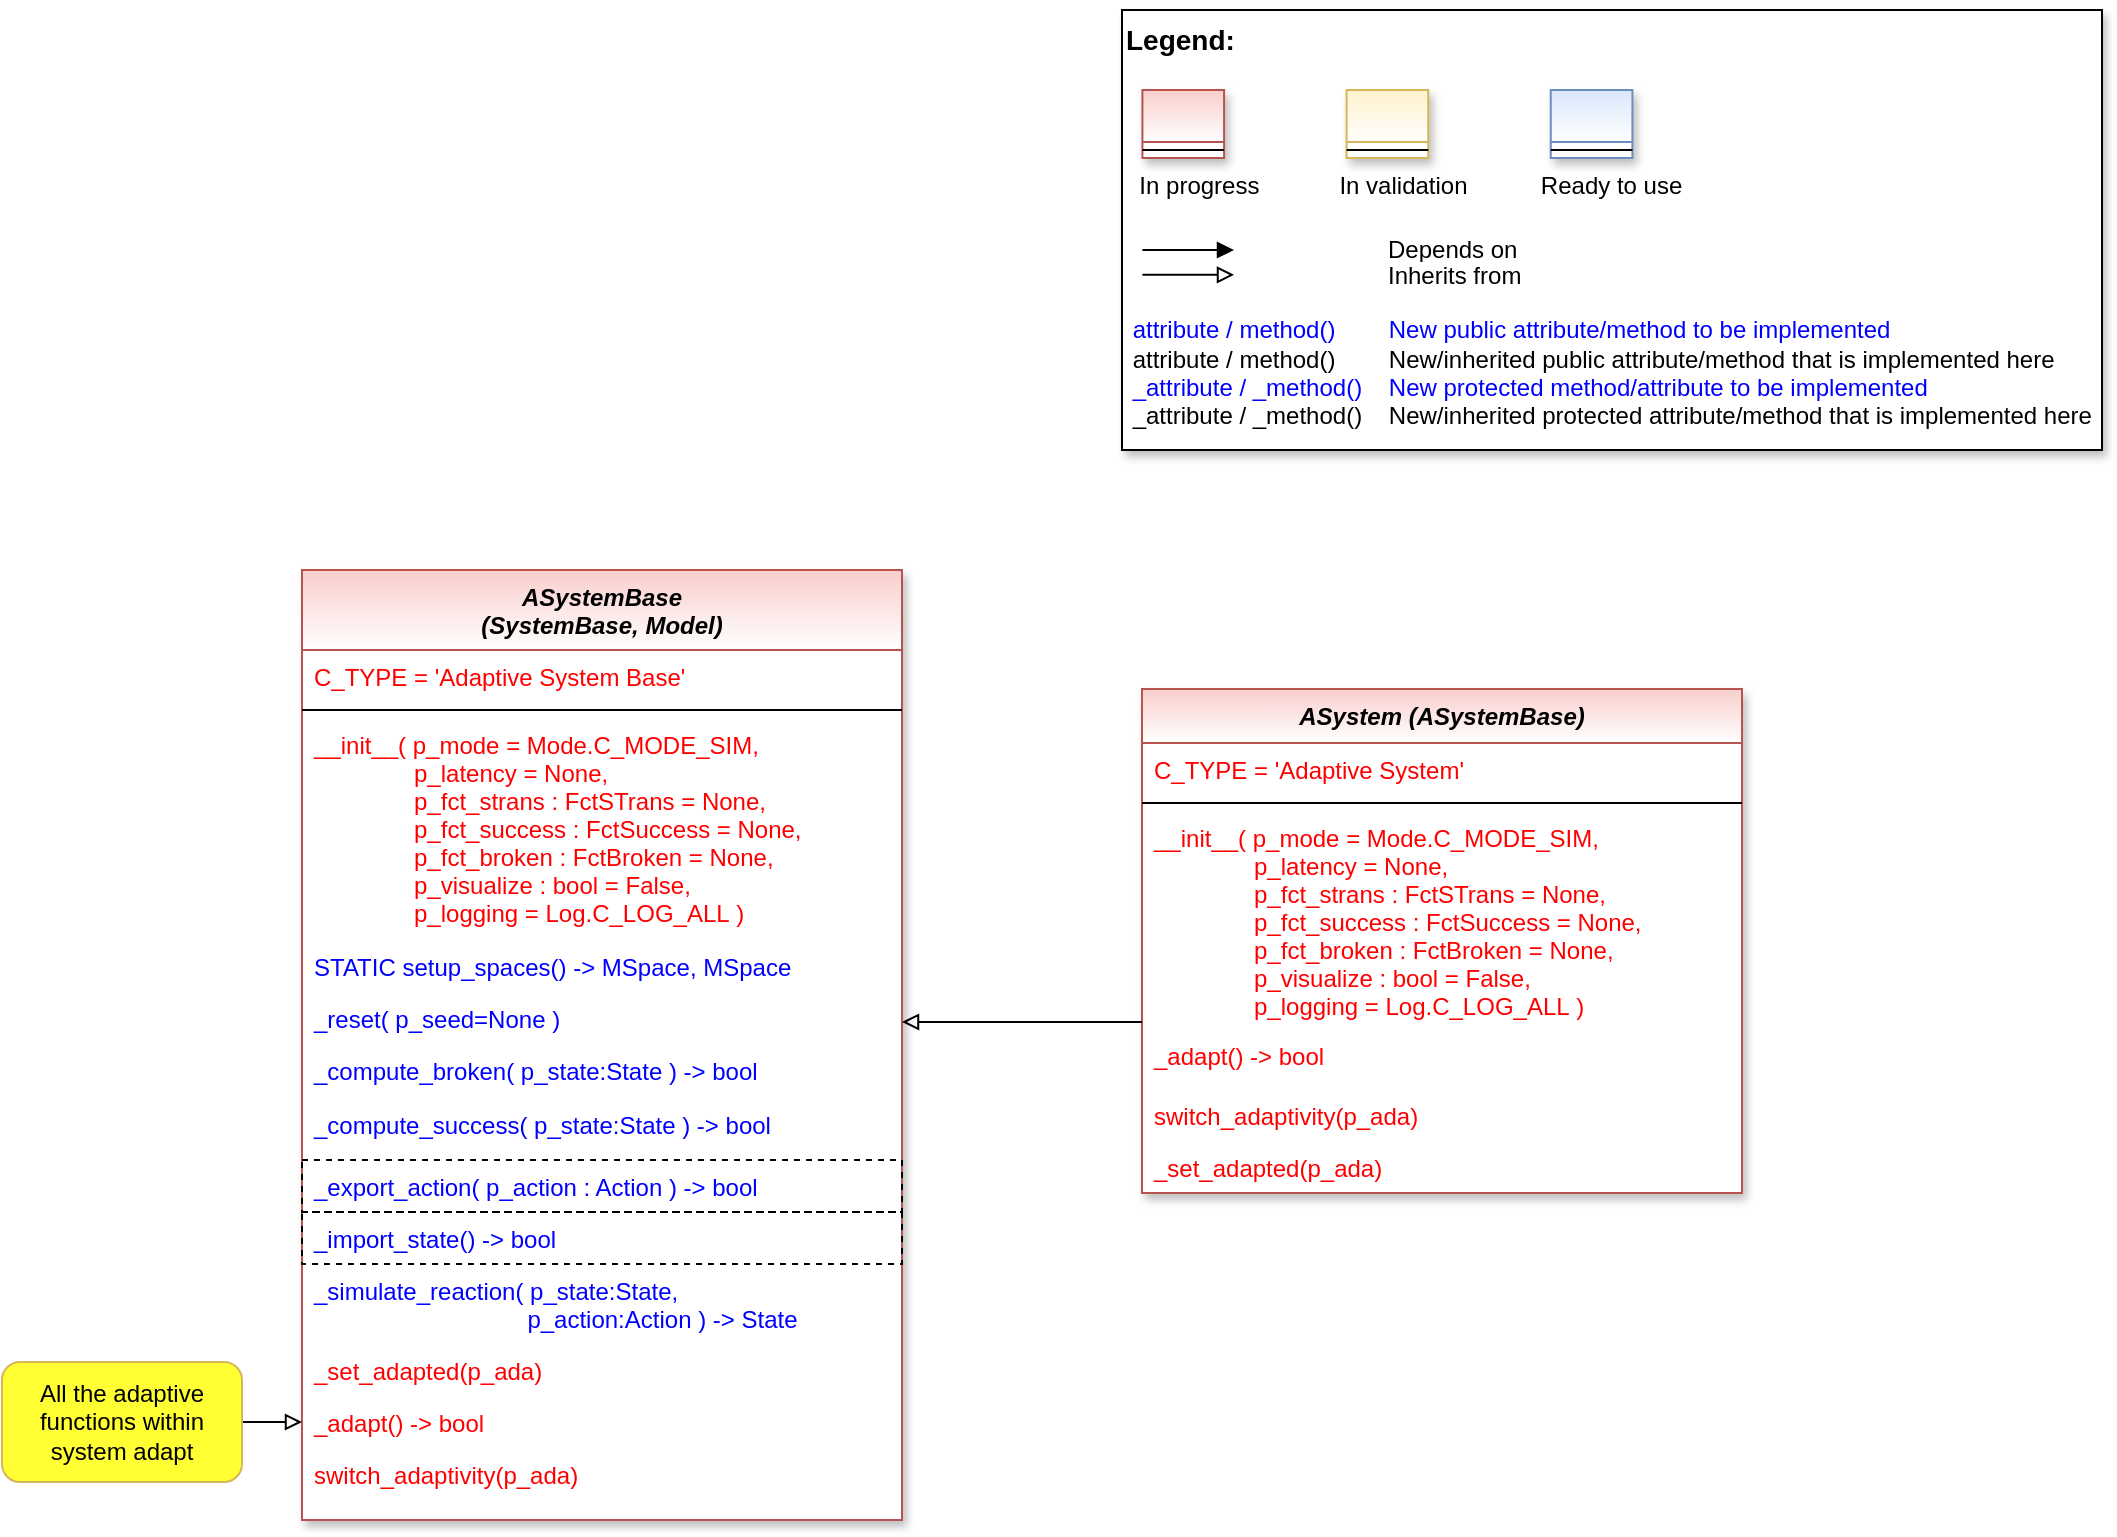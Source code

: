 <mxfile version="20.2.3" type="device"><diagram id="Zi733rjNOypD8WlfXJ94" name="Page-1"><mxGraphModel dx="1221" dy="754" grid="1" gridSize="10" guides="1" tooltips="1" connect="1" arrows="1" fold="1" page="1" pageScale="1" pageWidth="3300" pageHeight="4681" math="0" shadow="0"><root><mxCell id="0"/><mxCell id="1" parent="0"/><mxCell id="vIotVMpfO327l_Id-lQY-1" value="ASystemBase&#10;(SystemBase, Model)" style="swimlane;fontStyle=3;align=center;verticalAlign=top;childLayout=stackLayout;horizontal=1;startSize=40;horizontalStack=0;resizeParent=1;resizeLast=0;collapsible=1;marginBottom=0;rounded=0;shadow=1;strokeWidth=1;fillColor=#f8cecc;strokeColor=#b85450;swimlaneFillColor=#ffffff;gradientColor=#FFFFFF;" vertex="1" parent="1"><mxGeometry x="690" y="1180" width="300" height="475" as="geometry"><mxRectangle x="230" y="140" width="160" height="26" as="alternateBounds"/></mxGeometry></mxCell><mxCell id="vIotVMpfO327l_Id-lQY-2" value="C_TYPE = 'Adaptive System Base'" style="text;align=left;verticalAlign=top;spacingLeft=4;spacingRight=4;overflow=hidden;rotatable=0;points=[[0,0.5],[1,0.5]];portConstraint=eastwest;fontColor=#FF0000;" vertex="1" parent="vIotVMpfO327l_Id-lQY-1"><mxGeometry y="40" width="300" height="26" as="geometry"/></mxCell><mxCell id="vIotVMpfO327l_Id-lQY-13" value="" style="line;html=1;strokeWidth=1;align=left;verticalAlign=middle;spacingTop=-1;spacingLeft=3;spacingRight=3;rotatable=0;labelPosition=right;points=[];portConstraint=eastwest;" vertex="1" parent="vIotVMpfO327l_Id-lQY-1"><mxGeometry y="66" width="300" height="8" as="geometry"/></mxCell><mxCell id="vIotVMpfO327l_Id-lQY-14" value="__init__( p_mode = Mode.C_MODE_SIM,&#10;               p_latency = None, &#10;               p_fct_strans : FctSTrans = None,&#10;               p_fct_success : FctSuccess = None,&#10;               p_fct_broken : FctBroken = None,&#10;               p_visualize : bool = False,&#10;               p_logging = Log.C_LOG_ALL )" style="text;align=left;verticalAlign=top;spacingLeft=4;spacingRight=4;overflow=hidden;rotatable=0;points=[[0,0.5],[1,0.5]];portConstraint=eastwest;fontColor=#FF0000;" vertex="1" parent="vIotVMpfO327l_Id-lQY-1"><mxGeometry y="74" width="300" height="111" as="geometry"/></mxCell><mxCell id="vIotVMpfO327l_Id-lQY-15" value="STATIC setup_spaces() -&gt; MSpace, MSpace" style="text;align=left;verticalAlign=top;spacingLeft=4;spacingRight=4;overflow=hidden;rotatable=0;points=[[0,0.5],[1,0.5]];portConstraint=eastwest;fontColor=#0000FF;" vertex="1" parent="vIotVMpfO327l_Id-lQY-1"><mxGeometry y="185" width="300" height="26" as="geometry"/></mxCell><mxCell id="vIotVMpfO327l_Id-lQY-23" value="_reset( p_seed=None )" style="text;align=left;verticalAlign=top;spacingLeft=4;spacingRight=4;overflow=hidden;rotatable=0;points=[[0,0.5],[1,0.5]];portConstraint=eastwest;fontColor=#0000FF;" vertex="1" parent="vIotVMpfO327l_Id-lQY-1"><mxGeometry y="211" width="300" height="26" as="geometry"/></mxCell><mxCell id="vIotVMpfO327l_Id-lQY-82" value="_compute_broken( p_state:State ) -&gt; bool" style="text;align=left;verticalAlign=top;spacingLeft=4;spacingRight=4;overflow=hidden;rotatable=0;points=[[0,0.5],[1,0.5]];portConstraint=eastwest;fontColor=#0000FF;" vertex="1" parent="vIotVMpfO327l_Id-lQY-1"><mxGeometry y="237" width="300" height="27" as="geometry"/></mxCell><mxCell id="vIotVMpfO327l_Id-lQY-81" value="_compute_success( p_state:State ) -&gt; bool" style="text;align=left;verticalAlign=top;spacingLeft=4;spacingRight=4;overflow=hidden;rotatable=0;points=[[0,0.5],[1,0.5]];portConstraint=eastwest;fontColor=#0000FF;" vertex="1" parent="vIotVMpfO327l_Id-lQY-1"><mxGeometry y="264" width="300" height="31" as="geometry"/></mxCell><mxCell id="vIotVMpfO327l_Id-lQY-80" value="_export_action( p_action : Action ) -&gt; bool" style="text;align=left;verticalAlign=top;spacingLeft=4;spacingRight=4;overflow=hidden;rotatable=0;points=[[0,0.5],[1,0.5]];portConstraint=eastwest;fontColor=#0000FF;strokeColor=default;dashed=1;" vertex="1" parent="vIotVMpfO327l_Id-lQY-1"><mxGeometry y="295" width="300" height="26" as="geometry"/></mxCell><mxCell id="vIotVMpfO327l_Id-lQY-79" value="_import_state() -&gt; bool" style="text;align=left;verticalAlign=top;spacingLeft=4;spacingRight=4;overflow=hidden;rotatable=0;points=[[0,0.5],[1,0.5]];portConstraint=eastwest;fontColor=#0000FF;strokeColor=default;dashed=1;" vertex="1" parent="vIotVMpfO327l_Id-lQY-1"><mxGeometry y="321" width="300" height="26" as="geometry"/></mxCell><mxCell id="vIotVMpfO327l_Id-lQY-78" value="_simulate_reaction( p_state:State, &#10;                                p_action:Action ) -&gt; State" style="text;align=left;verticalAlign=top;spacingLeft=4;spacingRight=4;overflow=hidden;rotatable=0;points=[[0,0.5],[1,0.5]];portConstraint=eastwest;fontColor=#0000FF;" vertex="1" parent="vIotVMpfO327l_Id-lQY-1"><mxGeometry y="347" width="300" height="40" as="geometry"/></mxCell><mxCell id="vIotVMpfO327l_Id-lQY-44" value="_set_adapted(p_ada)" style="text;align=left;verticalAlign=top;spacingLeft=4;spacingRight=4;overflow=hidden;rotatable=0;points=[[0,0.5],[1,0.5]];portConstraint=eastwest;fontColor=#FF0000;" vertex="1" parent="vIotVMpfO327l_Id-lQY-1"><mxGeometry y="387" width="300" height="26" as="geometry"/></mxCell><mxCell id="vIotVMpfO327l_Id-lQY-46" value="_adapt() -&gt; bool" style="text;align=left;verticalAlign=top;spacingLeft=4;spacingRight=4;overflow=hidden;rotatable=0;points=[[0,0.5],[1,0.5]];portConstraint=eastwest;fontColor=#FF0000;" vertex="1" parent="vIotVMpfO327l_Id-lQY-1"><mxGeometry y="413" width="300" height="26" as="geometry"/></mxCell><mxCell id="vIotVMpfO327l_Id-lQY-84" value="switch_adaptivity(p_ada)" style="text;align=left;verticalAlign=top;spacingLeft=4;spacingRight=4;overflow=hidden;rotatable=0;points=[[0,0.5],[1,0.5]];portConstraint=eastwest;fontColor=#FF0000;" vertex="1" parent="vIotVMpfO327l_Id-lQY-1"><mxGeometry y="439" width="300" height="26" as="geometry"/></mxCell><mxCell id="vIotVMpfO327l_Id-lQY-58" value="ASystem (ASystemBase)" style="swimlane;fontStyle=3;align=center;verticalAlign=top;childLayout=stackLayout;horizontal=1;startSize=27;horizontalStack=0;resizeParent=1;resizeLast=0;collapsible=1;marginBottom=0;rounded=0;shadow=1;strokeWidth=1;fillColor=#f8cecc;strokeColor=#b85450;swimlaneFillColor=#ffffff;gradientColor=#FFFFFF;" vertex="1" parent="1"><mxGeometry x="1110" y="1239.5" width="300" height="252" as="geometry"><mxRectangle x="230" y="140" width="160" height="26" as="alternateBounds"/></mxGeometry></mxCell><mxCell id="vIotVMpfO327l_Id-lQY-59" value="C_TYPE = 'Adaptive System'" style="text;align=left;verticalAlign=top;spacingLeft=4;spacingRight=4;overflow=hidden;rotatable=0;points=[[0,0.5],[1,0.5]];portConstraint=eastwest;fontColor=#FF0000;" vertex="1" parent="vIotVMpfO327l_Id-lQY-58"><mxGeometry y="27" width="300" height="26" as="geometry"/></mxCell><mxCell id="vIotVMpfO327l_Id-lQY-63" value="" style="line;html=1;strokeWidth=1;align=left;verticalAlign=middle;spacingTop=-1;spacingLeft=3;spacingRight=3;rotatable=0;labelPosition=right;points=[];portConstraint=eastwest;" vertex="1" parent="vIotVMpfO327l_Id-lQY-58"><mxGeometry y="53" width="300" height="8" as="geometry"/></mxCell><mxCell id="vIotVMpfO327l_Id-lQY-64" value="__init__( p_mode = Mode.C_MODE_SIM,&#10;               p_latency = None, &#10;               p_fct_strans : FctSTrans = None,&#10;               p_fct_success : FctSuccess = None,&#10;               p_fct_broken : FctBroken = None,&#10;               p_visualize : bool = False,&#10;               p_logging = Log.C_LOG_ALL )" style="text;align=left;verticalAlign=top;spacingLeft=4;spacingRight=4;overflow=hidden;rotatable=0;points=[[0,0.5],[1,0.5]];portConstraint=eastwest;fontColor=#FF0000;" vertex="1" parent="vIotVMpfO327l_Id-lQY-58"><mxGeometry y="61" width="300" height="109" as="geometry"/></mxCell><mxCell id="vIotVMpfO327l_Id-lQY-77" value="_adapt() -&gt; bool" style="text;align=left;verticalAlign=top;spacingLeft=4;spacingRight=4;overflow=hidden;rotatable=0;points=[[0,0.5],[1,0.5]];portConstraint=eastwest;fontColor=#FF0000;" vertex="1" parent="vIotVMpfO327l_Id-lQY-58"><mxGeometry y="170" width="300" height="30" as="geometry"/></mxCell><mxCell id="vIotVMpfO327l_Id-lQY-45" value="switch_adaptivity(p_ada)" style="text;align=left;verticalAlign=top;spacingLeft=4;spacingRight=4;overflow=hidden;rotatable=0;points=[[0,0.5],[1,0.5]];portConstraint=eastwest;fontColor=#FF0000;" vertex="1" parent="vIotVMpfO327l_Id-lQY-58"><mxGeometry y="200" width="300" height="26" as="geometry"/></mxCell><mxCell id="vIotVMpfO327l_Id-lQY-85" value="_set_adapted(p_ada)" style="text;align=left;verticalAlign=top;spacingLeft=4;spacingRight=4;overflow=hidden;rotatable=0;points=[[0,0.5],[1,0.5]];portConstraint=eastwest;fontColor=#FF0000;" vertex="1" parent="vIotVMpfO327l_Id-lQY-58"><mxGeometry y="226" width="300" height="26" as="geometry"/></mxCell><mxCell id="vIotVMpfO327l_Id-lQY-69" style="edgeStyle=orthogonalEdgeStyle;rounded=0;orthogonalLoop=1;jettySize=auto;html=1;fontColor=default;endArrow=block;endFill=0;" edge="1" parent="1" source="vIotVMpfO327l_Id-lQY-64" target="vIotVMpfO327l_Id-lQY-1"><mxGeometry relative="1" as="geometry"><Array as="points"><mxPoint x="1030" y="1406"/><mxPoint x="1030" y="1406"/></Array></mxGeometry></mxCell><mxCell id="vIotVMpfO327l_Id-lQY-87" style="edgeStyle=orthogonalEdgeStyle;rounded=0;orthogonalLoop=1;jettySize=auto;html=1;fontColor=default;endArrow=block;endFill=0;" edge="1" parent="1" source="vIotVMpfO327l_Id-lQY-86" target="vIotVMpfO327l_Id-lQY-46"><mxGeometry relative="1" as="geometry"/></mxCell><mxCell id="vIotVMpfO327l_Id-lQY-86" value="All the adaptive functions within system adapt" style="rounded=1;whiteSpace=wrap;html=1;strokeWidth=1;fillColor=#FFFF33;strokeColor=#d6b656;gradientColor=none;" vertex="1" parent="1"><mxGeometry x="540" y="1576" width="120" height="60" as="geometry"/></mxCell><mxCell id="vIotVMpfO327l_Id-lQY-88" value="" style="group" vertex="1" connectable="0" parent="1"><mxGeometry x="1100" y="900" width="490" height="220" as="geometry"/></mxCell><mxCell id="vIotVMpfO327l_Id-lQY-89" value="&lt;font color=&quot;#000000&quot; size=&quot;1&quot;&gt;&lt;b style=&quot;font-size: 14px&quot;&gt;Legend:&lt;br&gt;&lt;/b&gt;&lt;/font&gt;&lt;br&gt;&lt;br&gt;&lt;br&gt;&lt;font color=&quot;#0000ff&quot; style=&quot;font-size: 6px&quot;&gt;&lt;br&gt;&lt;/font&gt;&lt;span style=&quot;color: rgb(0 , 0 , 0)&quot;&gt;&lt;font style=&quot;font-size: 4px&quot;&gt;&amp;nbsp; &amp;nbsp;&lt;/font&gt;&amp;nbsp;In progress&amp;nbsp; &amp;nbsp; &amp;nbsp; &amp;nbsp; &amp;nbsp; &amp;nbsp; In validation&amp;nbsp; &amp;nbsp; &amp;nbsp; &amp;nbsp; &amp;nbsp; &amp;nbsp;Ready to use&lt;/span&gt;&lt;font color=&quot;#000000&quot;&gt;&amp;nbsp;&lt;br&gt;&lt;/font&gt;&lt;font color=&quot;#0000ff&quot;&gt;&lt;br&gt;&lt;br&gt;&lt;br&gt;&lt;br&gt;&amp;nbsp;attribute / method()&amp;nbsp; &amp;nbsp; &amp;nbsp; &amp;nbsp; New public attribute/method to be implemented&lt;/font&gt;&lt;br&gt;&lt;font color=&quot;#000000&quot;&gt;&amp;nbsp;&lt;/font&gt;&lt;font color=&quot;#000000&quot;&gt;attribute / method()&lt;span&gt;&#9;&lt;/span&gt;&amp;nbsp; &amp;nbsp; &amp;nbsp; &amp;nbsp;New/inherited public attribute/method that is implemented here&lt;br&gt;&lt;/font&gt;&lt;font color=&quot;#0000ff&quot;&gt;&amp;nbsp;_attribute /&amp;nbsp;&lt;/font&gt;&lt;font color=&quot;#0000ff&quot;&gt;_method()&amp;nbsp; &amp;nbsp; New protected method/attribute to be implemented&lt;/font&gt;&lt;br&gt;&lt;font color=&quot;#000000&quot;&gt;&amp;nbsp;_attribute / _method()&amp;nbsp; &amp;nbsp; New/inherited protected attribute/method that is implemented here&lt;br&gt;&lt;/font&gt;&lt;font color=&quot;#000000&quot;&gt;&lt;br&gt;&lt;br&gt;&lt;br&gt;&lt;br&gt;&lt;br&gt;&lt;/font&gt;" style="text;html=1;align=left;verticalAlign=top;whiteSpace=wrap;rounded=0;fontColor=#006600;strokeColor=#000000;shadow=1;fillColor=#ffffff;" vertex="1" parent="vIotVMpfO327l_Id-lQY-88"><mxGeometry width="490.0" height="220" as="geometry"/></mxCell><mxCell id="vIotVMpfO327l_Id-lQY-90" value="Depends on" style="endArrow=block;html=1;labelPosition=right;verticalLabelPosition=middle;align=left;verticalAlign=middle;endFill=1;fontSize=12;" edge="1" parent="vIotVMpfO327l_Id-lQY-88"><mxGeometry x="-1623.125" y="-2180" width="51.042" height="50" as="geometry"><mxPoint x="10.208" y="120.003" as="sourcePoint"/><mxPoint x="55.991" y="120.003" as="targetPoint"/><mxPoint x="98" as="offset"/><Array as="points"><mxPoint x="30.625" y="120"/></Array></mxGeometry></mxCell><mxCell id="vIotVMpfO327l_Id-lQY-91" value="Inherits from" style="endArrow=block;html=1;labelPosition=right;verticalLabelPosition=middle;align=left;verticalAlign=middle;endFill=0;fontSize=12;" edge="1" parent="vIotVMpfO327l_Id-lQY-88"><mxGeometry x="-1623.125" y="-2180" width="51.042" height="50" as="geometry"><mxPoint x="10.208" y="132.385" as="sourcePoint"/><mxPoint x="55.991" y="132.385" as="targetPoint"/><mxPoint x="98" y="1" as="offset"/></mxGeometry></mxCell><mxCell id="vIotVMpfO327l_Id-lQY-92" value="" style="swimlane;fontStyle=3;align=center;verticalAlign=top;childLayout=stackLayout;horizontal=1;startSize=26;horizontalStack=0;resizeParent=1;resizeLast=0;collapsible=1;marginBottom=0;rounded=0;shadow=1;strokeWidth=1;fillColor=#f8cecc;strokeColor=#b85450;gradientColor=#ffffff;swimlaneFillColor=#ffffff;" vertex="1" parent="vIotVMpfO327l_Id-lQY-88"><mxGeometry x="10.208" y="40" width="40.833" height="34" as="geometry"><mxRectangle x="230" y="140" width="160" height="26" as="alternateBounds"/></mxGeometry></mxCell><mxCell id="vIotVMpfO327l_Id-lQY-93" value="" style="line;html=1;strokeWidth=1;align=left;verticalAlign=middle;spacingTop=-1;spacingLeft=3;spacingRight=3;rotatable=0;labelPosition=right;points=[];portConstraint=eastwest;" vertex="1" parent="vIotVMpfO327l_Id-lQY-92"><mxGeometry y="26" width="40.833" height="8" as="geometry"/></mxCell><mxCell id="vIotVMpfO327l_Id-lQY-94" value="" style="swimlane;fontStyle=3;align=center;verticalAlign=top;childLayout=stackLayout;horizontal=1;startSize=26;horizontalStack=0;resizeParent=1;resizeLast=0;collapsible=1;marginBottom=0;rounded=0;shadow=1;strokeWidth=1;fillColor=#fff2cc;strokeColor=#d6b656;gradientColor=#ffffff;swimlaneFillColor=#ffffff;" vertex="1" parent="vIotVMpfO327l_Id-lQY-88"><mxGeometry x="112.292" y="40" width="40.833" height="34" as="geometry"><mxRectangle x="230" y="140" width="160" height="26" as="alternateBounds"/></mxGeometry></mxCell><mxCell id="vIotVMpfO327l_Id-lQY-95" value="" style="line;html=1;strokeWidth=1;align=left;verticalAlign=middle;spacingTop=-1;spacingLeft=3;spacingRight=3;rotatable=0;labelPosition=right;points=[];portConstraint=eastwest;" vertex="1" parent="vIotVMpfO327l_Id-lQY-94"><mxGeometry y="26" width="40.833" height="8" as="geometry"/></mxCell><mxCell id="vIotVMpfO327l_Id-lQY-96" value="" style="swimlane;fontStyle=3;align=center;verticalAlign=top;childLayout=stackLayout;horizontal=1;startSize=26;horizontalStack=0;resizeParent=1;resizeLast=0;collapsible=1;marginBottom=0;rounded=0;shadow=1;strokeWidth=1;fillColor=#dae8fc;strokeColor=#6c8ebf;gradientColor=#ffffff;swimlaneFillColor=#ffffff;" vertex="1" parent="vIotVMpfO327l_Id-lQY-88"><mxGeometry x="214.375" y="40" width="40.833" height="34" as="geometry"><mxRectangle x="230" y="140" width="160" height="26" as="alternateBounds"/></mxGeometry></mxCell><mxCell id="vIotVMpfO327l_Id-lQY-97" value="" style="line;html=1;strokeWidth=1;align=left;verticalAlign=middle;spacingTop=-1;spacingLeft=3;spacingRight=3;rotatable=0;labelPosition=right;points=[];portConstraint=eastwest;" vertex="1" parent="vIotVMpfO327l_Id-lQY-96"><mxGeometry y="26" width="40.833" height="8" as="geometry"/></mxCell></root></mxGraphModel></diagram></mxfile>